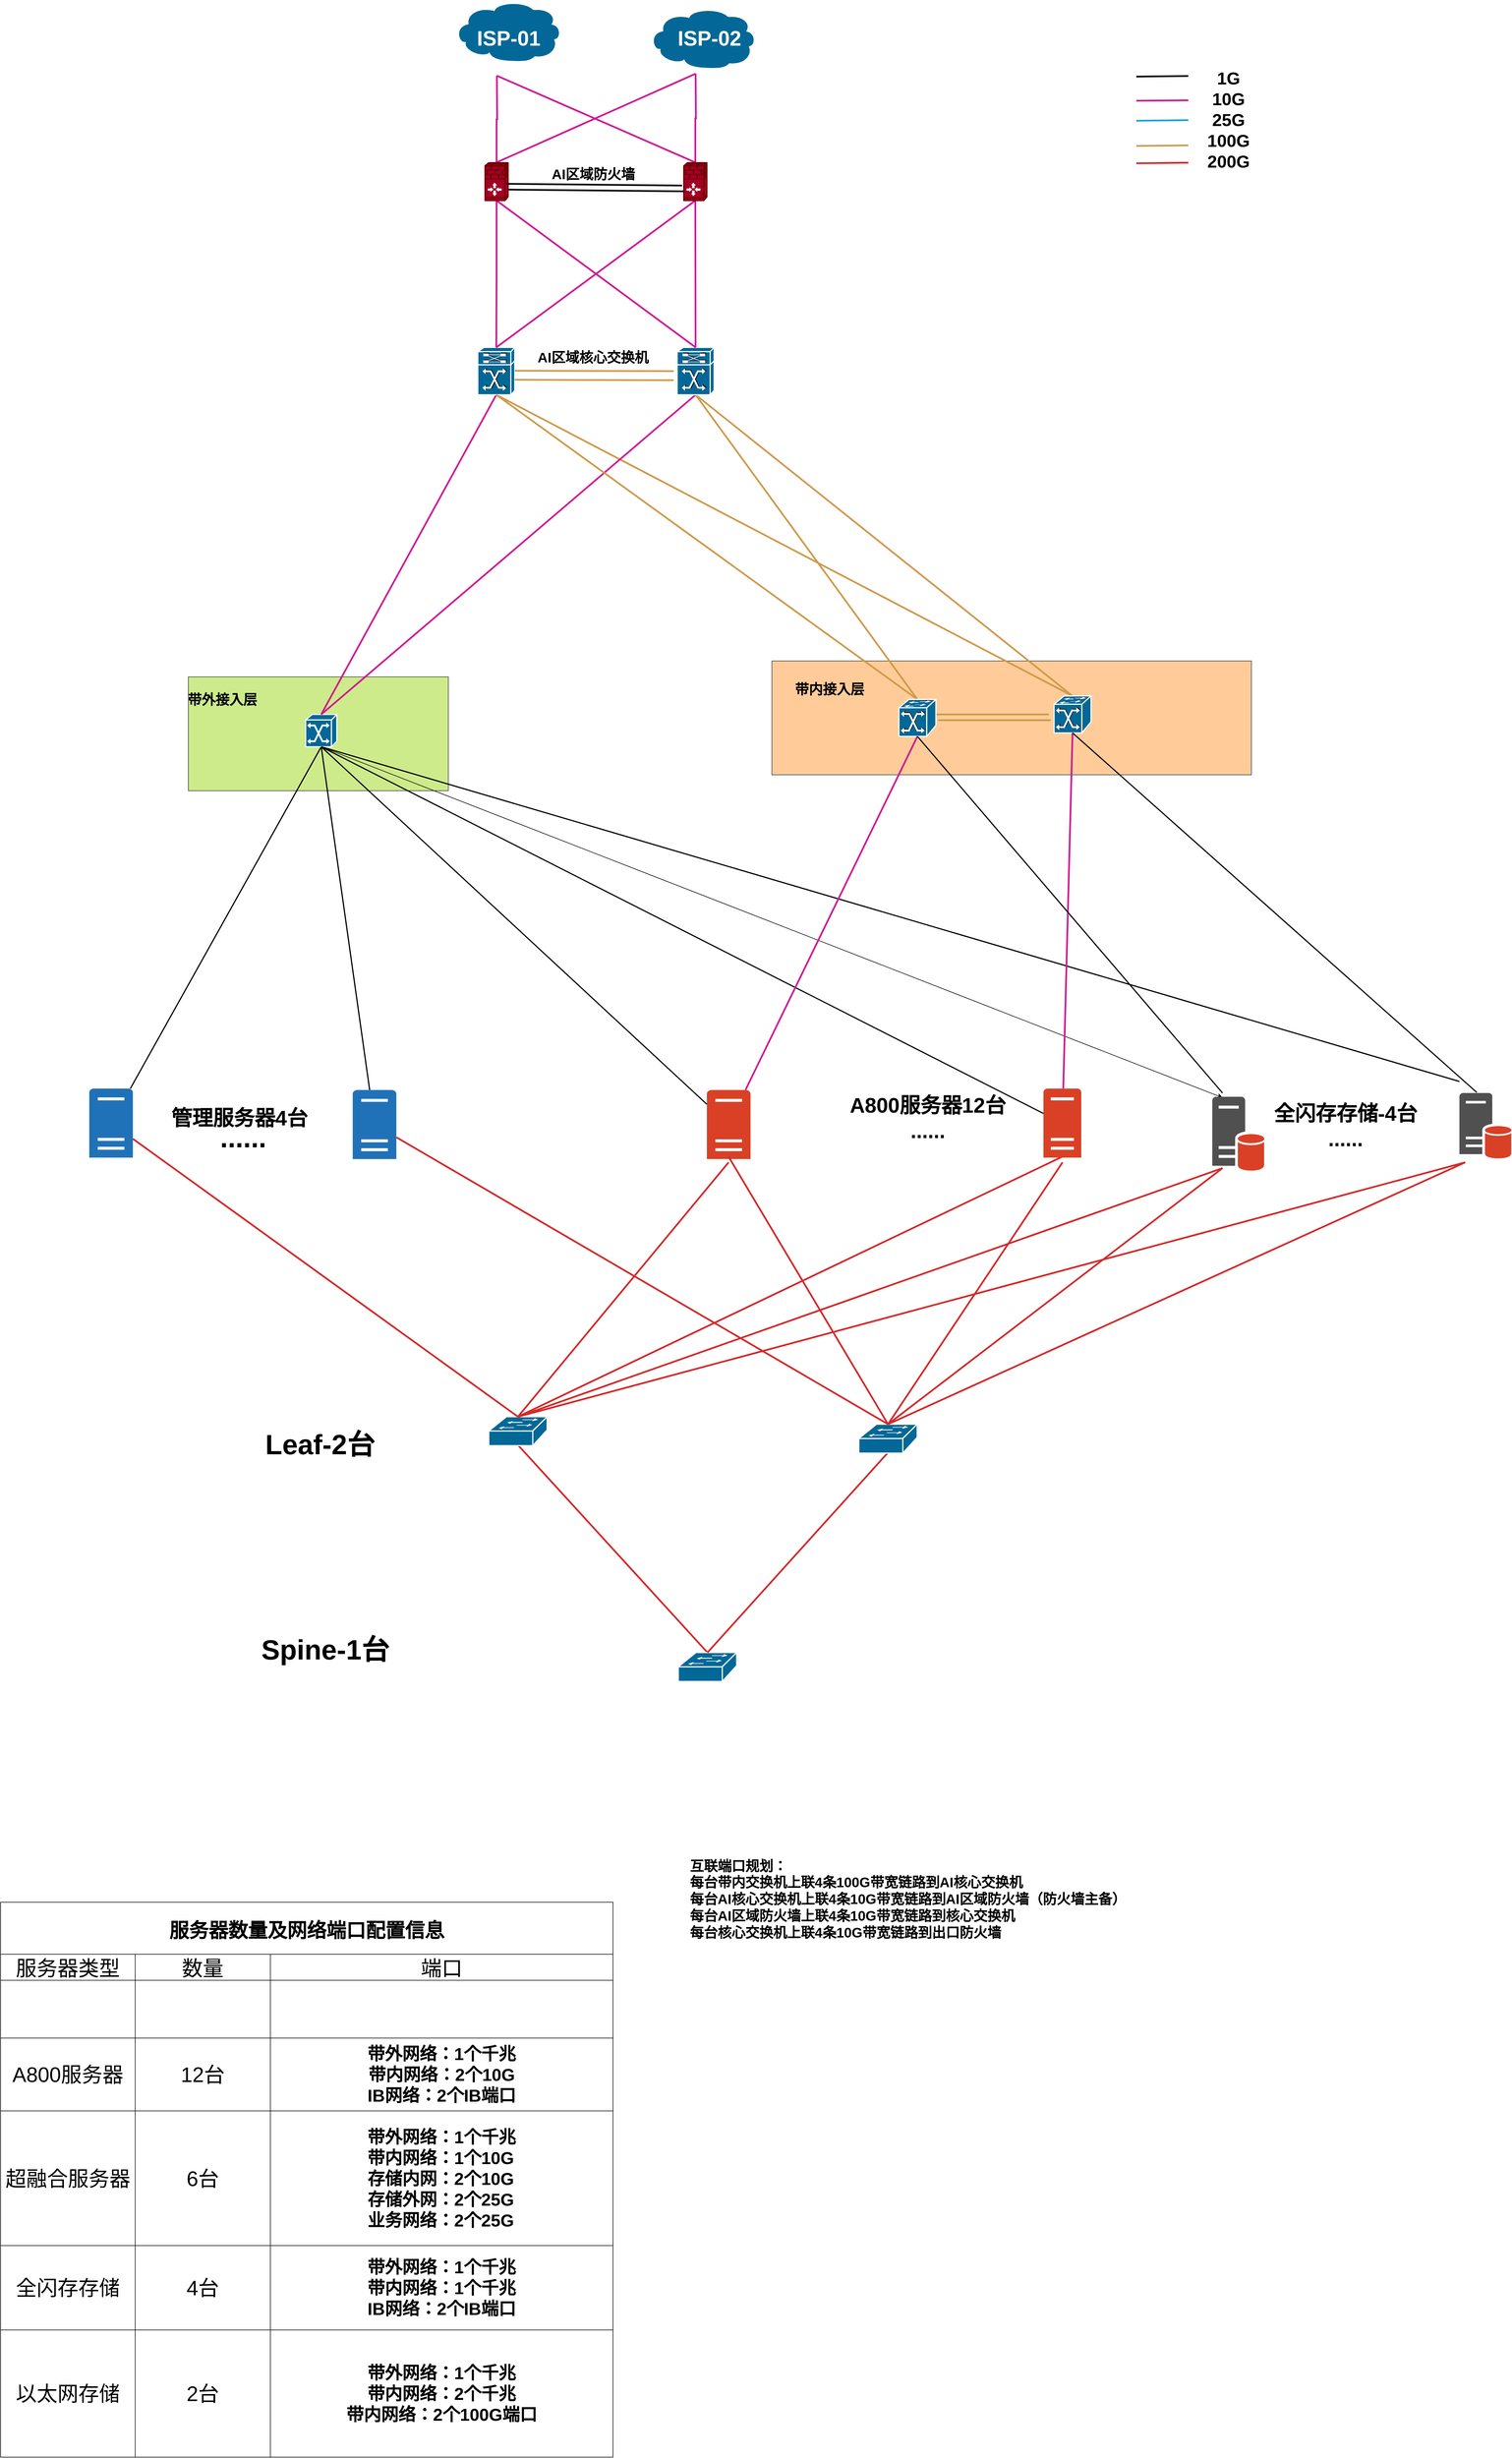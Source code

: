 <mxfile version="21.3.8" type="github">
  <diagram name="第 1 页" id="tBv48J49bosEzBr24FYz">
    <mxGraphModel dx="4007" dy="2007" grid="1" gridSize="10" guides="1" tooltips="1" connect="1" arrows="1" fold="1" page="1" pageScale="1" pageWidth="827" pageHeight="1169" math="0" shadow="0">
      <root>
        <mxCell id="0" />
        <mxCell id="1" parent="0" />
        <mxCell id="z-pyZQv4yoCRCfVyM5Dk-4" value="" style="rounded=0;whiteSpace=wrap;html=1;fillColor=#ffcc99;strokeColor=#36393d;" vertex="1" parent="1">
          <mxGeometry x="1090" y="1602.5" width="830" height="197" as="geometry" />
        </mxCell>
        <mxCell id="z-pyZQv4yoCRCfVyM5Dk-5" value="" style="rounded=0;whiteSpace=wrap;html=1;fillColor=#cdeb8b;strokeColor=#36393d;" vertex="1" parent="1">
          <mxGeometry x="80" y="1630" width="450" height="197" as="geometry" />
        </mxCell>
        <mxCell id="z-pyZQv4yoCRCfVyM5Dk-9" style="edgeStyle=orthogonalEdgeStyle;rounded=0;orthogonalLoop=1;jettySize=auto;html=1;exitX=0.5;exitY=1;exitDx=0;exitDy=0;exitPerimeter=0;entryX=0.5;entryY=0;entryDx=0;entryDy=0;entryPerimeter=0;endArrow=none;strokeColor=#d21994;strokeWidth=3;endFill=0;startArrow=none;startFill=0;fillColor=#e6d0de;gradientColor=#d5739d;" edge="1" parent="1" target="z-pyZQv4yoCRCfVyM5Dk-67">
          <mxGeometry relative="1" as="geometry">
            <mxPoint x="614" y="590" as="sourcePoint" />
          </mxGeometry>
        </mxCell>
        <mxCell id="z-pyZQv4yoCRCfVyM5Dk-10" style="rounded=0;orthogonalLoop=1;jettySize=auto;html=1;exitX=0.5;exitY=1;exitDx=0;exitDy=0;exitPerimeter=0;entryX=0.5;entryY=0;entryDx=0;entryDy=0;entryPerimeter=0;endArrow=none;strokeColor=#d21994;strokeWidth=3;endFill=0;startArrow=none;startFill=0;fillColor=#e6d0de;gradientColor=#d5739d;" edge="1" parent="1" target="z-pyZQv4yoCRCfVyM5Dk-70">
          <mxGeometry relative="1" as="geometry">
            <mxPoint x="614" y="590" as="sourcePoint" />
          </mxGeometry>
        </mxCell>
        <mxCell id="z-pyZQv4yoCRCfVyM5Dk-19" style="edgeStyle=orthogonalEdgeStyle;rounded=0;orthogonalLoop=1;jettySize=auto;html=1;exitX=0.5;exitY=1;exitDx=0;exitDy=0;exitPerimeter=0;entryX=0.5;entryY=0;entryDx=0;entryDy=0;entryPerimeter=0;endArrow=none;strokeColor=#d21994;strokeWidth=3;endFill=0;startArrow=none;startFill=0;fillColor=#e6d0de;gradientColor=#d5739d;" edge="1" parent="1" target="z-pyZQv4yoCRCfVyM5Dk-70">
          <mxGeometry relative="1" as="geometry">
            <mxPoint x="958.0" y="586.5" as="sourcePoint" />
          </mxGeometry>
        </mxCell>
        <mxCell id="z-pyZQv4yoCRCfVyM5Dk-20" style="rounded=0;orthogonalLoop=1;jettySize=auto;html=1;exitX=0.5;exitY=1;exitDx=0;exitDy=0;exitPerimeter=0;entryX=0.5;entryY=0;entryDx=0;entryDy=0;entryPerimeter=0;endArrow=none;strokeColor=#d21994;strokeWidth=3;endFill=0;startArrow=none;startFill=0;fillColor=#e6d0de;gradientColor=#d5739d;" edge="1" parent="1" target="z-pyZQv4yoCRCfVyM5Dk-67">
          <mxGeometry relative="1" as="geometry">
            <mxPoint x="958.0" y="586.5" as="sourcePoint" />
          </mxGeometry>
        </mxCell>
        <mxCell id="z-pyZQv4yoCRCfVyM5Dk-28" style="orthogonalLoop=1;jettySize=auto;html=1;exitX=0.5;exitY=1;exitDx=0;exitDy=0;exitPerimeter=0;strokeWidth=2;strokeColor=default;rounded=0;endArrow=none;endFill=0;startArrow=none;startFill=0;fillColor=#1ba1e2;" edge="1" parent="1" source="z-pyZQv4yoCRCfVyM5Dk-32" target="z-pyZQv4yoCRCfVyM5Dk-161">
          <mxGeometry relative="1" as="geometry">
            <mxPoint x="80" y="2343" as="targetPoint" />
          </mxGeometry>
        </mxCell>
        <mxCell id="z-pyZQv4yoCRCfVyM5Dk-29" style="rounded=0;orthogonalLoop=1;jettySize=auto;html=1;exitX=0.5;exitY=1;exitDx=0;exitDy=0;exitPerimeter=0;endArrow=none;strokeColor=default;strokeWidth=2;endFill=0;startArrow=none;startFill=0;fillColor=#1ba1e2;" edge="1" parent="1" source="z-pyZQv4yoCRCfVyM5Dk-32" target="z-pyZQv4yoCRCfVyM5Dk-162">
          <mxGeometry relative="1" as="geometry">
            <mxPoint x="382.031" y="2338" as="targetPoint" />
          </mxGeometry>
        </mxCell>
        <mxCell id="z-pyZQv4yoCRCfVyM5Dk-32" value="" style="shape=mxgraph.cisco.switches.atm_switch;sketch=0;html=1;pointerEvents=1;dashed=0;fillColor=#036897;strokeColor=#ffffff;strokeWidth=2;verticalLabelPosition=bottom;verticalAlign=top;align=center;outlineConnect=0;" vertex="1" parent="1">
          <mxGeometry x="283" y="1695" width="54" height="56" as="geometry" />
        </mxCell>
        <mxCell id="z-pyZQv4yoCRCfVyM5Dk-33" style="rounded=0;orthogonalLoop=1;jettySize=auto;html=1;exitX=0.5;exitY=1;exitDx=0;exitDy=0;exitPerimeter=0;entryX=0.5;entryY=0;entryDx=0;entryDy=0;entryPerimeter=0;endArrow=none;strokeColor=#cf9a4a;strokeWidth=3;endFill=0;startArrow=none;startFill=0;fillColor=#f0a30a;" edge="1" parent="1" source="z-pyZQv4yoCRCfVyM5Dk-43" target="z-pyZQv4yoCRCfVyM5Dk-129">
          <mxGeometry relative="1" as="geometry" />
        </mxCell>
        <mxCell id="z-pyZQv4yoCRCfVyM5Dk-36" style="rounded=0;orthogonalLoop=1;jettySize=auto;html=1;exitX=0.5;exitY=1;exitDx=0;exitDy=0;exitPerimeter=0;entryX=0.5;entryY=0;entryDx=0;entryDy=0;entryPerimeter=0;endArrow=none;strokeColor=#d21994;strokeWidth=3;endFill=0;startArrow=none;startFill=0;fillColor=#e6d0de;gradientColor=#d5739d;" edge="1" parent="1" source="z-pyZQv4yoCRCfVyM5Dk-43" target="z-pyZQv4yoCRCfVyM5Dk-32">
          <mxGeometry relative="1" as="geometry" />
        </mxCell>
        <mxCell id="z-pyZQv4yoCRCfVyM5Dk-43" value="" style="shape=mxgraph.cisco.routers.atm_tag_switch_router;sketch=0;html=1;pointerEvents=1;dashed=0;fillColor=#036897;strokeColor=#ffffff;strokeWidth=2;verticalLabelPosition=bottom;verticalAlign=top;align=center;outlineConnect=0;" vertex="1" parent="1">
          <mxGeometry x="581" y="1060" width="64" height="82" as="geometry" />
        </mxCell>
        <mxCell id="z-pyZQv4yoCRCfVyM5Dk-44" style="rounded=0;orthogonalLoop=1;jettySize=auto;html=1;exitX=0.5;exitY=1;exitDx=0;exitDy=0;exitPerimeter=0;entryX=0.5;entryY=0;entryDx=0;entryDy=0;entryPerimeter=0;endArrow=none;strokeColor=#cf9a4a;strokeWidth=3;endFill=0;startArrow=none;startFill=0;fillColor=#f0a30a;" edge="1" parent="1" source="z-pyZQv4yoCRCfVyM5Dk-55" target="z-pyZQv4yoCRCfVyM5Dk-103">
          <mxGeometry relative="1" as="geometry" />
        </mxCell>
        <mxCell id="z-pyZQv4yoCRCfVyM5Dk-45" style="rounded=0;orthogonalLoop=1;jettySize=auto;html=1;exitX=0.5;exitY=1;exitDx=0;exitDy=0;exitPerimeter=0;entryX=0.5;entryY=0;entryDx=0;entryDy=0;entryPerimeter=0;endArrow=none;strokeColor=#cf9a4a;strokeWidth=3;endFill=0;startArrow=none;startFill=0;fillColor=#f0a30a;" edge="1" parent="1" source="z-pyZQv4yoCRCfVyM5Dk-55" target="z-pyZQv4yoCRCfVyM5Dk-129">
          <mxGeometry relative="1" as="geometry" />
        </mxCell>
        <mxCell id="z-pyZQv4yoCRCfVyM5Dk-47" style="rounded=0;orthogonalLoop=1;jettySize=auto;html=1;exitX=0.5;exitY=1;exitDx=0;exitDy=0;exitPerimeter=0;endArrow=none;strokeColor=#d21994;strokeWidth=3;endFill=0;startArrow=none;startFill=0;fillColor=#e6d0de;gradientColor=#d5739d;entryX=0.5;entryY=0;entryDx=0;entryDy=0;entryPerimeter=0;" edge="1" parent="1" source="z-pyZQv4yoCRCfVyM5Dk-55" target="z-pyZQv4yoCRCfVyM5Dk-32">
          <mxGeometry relative="1" as="geometry">
            <mxPoint x="60" y="1210" as="targetPoint" />
          </mxGeometry>
        </mxCell>
        <mxCell id="z-pyZQv4yoCRCfVyM5Dk-55" value="" style="shape=mxgraph.cisco.routers.atm_tag_switch_router;sketch=0;html=1;pointerEvents=1;dashed=0;fillColor=#036897;strokeColor=#ffffff;strokeWidth=2;verticalLabelPosition=bottom;verticalAlign=top;align=center;outlineConnect=0;" vertex="1" parent="1">
          <mxGeometry x="926" y="1060" width="64" height="82" as="geometry" />
        </mxCell>
        <mxCell id="z-pyZQv4yoCRCfVyM5Dk-65" style="edgeStyle=orthogonalEdgeStyle;rounded=0;orthogonalLoop=1;jettySize=auto;html=1;exitX=0.5;exitY=1;exitDx=0;exitDy=0;exitPerimeter=0;entryX=0.5;entryY=0;entryDx=0;entryDy=0;entryPerimeter=0;endArrow=none;strokeColor=#d21994;strokeWidth=3;endFill=0;startArrow=none;startFill=0;fillColor=#e6d0de;gradientColor=#d5739d;" edge="1" parent="1" source="z-pyZQv4yoCRCfVyM5Dk-67" target="z-pyZQv4yoCRCfVyM5Dk-43">
          <mxGeometry relative="1" as="geometry" />
        </mxCell>
        <mxCell id="z-pyZQv4yoCRCfVyM5Dk-66" style="rounded=0;orthogonalLoop=1;jettySize=auto;html=1;exitX=0.5;exitY=1;exitDx=0;exitDy=0;exitPerimeter=0;entryX=0.5;entryY=0;entryDx=0;entryDy=0;entryPerimeter=0;endArrow=none;strokeColor=#d21994;strokeWidth=3;endFill=0;startArrow=none;startFill=0;fillColor=#e6d0de;gradientColor=#d5739d;" edge="1" parent="1" source="z-pyZQv4yoCRCfVyM5Dk-67" target="z-pyZQv4yoCRCfVyM5Dk-55">
          <mxGeometry relative="1" as="geometry" />
        </mxCell>
        <mxCell id="z-pyZQv4yoCRCfVyM5Dk-67" value="" style="shape=mxgraph.cisco.security.ios_firewall;sketch=0;html=1;pointerEvents=1;dashed=0;fillColor=#a20025;strokeColor=#6F0000;strokeWidth=2;verticalLabelPosition=bottom;verticalAlign=top;align=center;outlineConnect=0;fontColor=#ffffff;" vertex="1" parent="1">
          <mxGeometry x="593.5" y="740" width="40" height="66" as="geometry" />
        </mxCell>
        <mxCell id="z-pyZQv4yoCRCfVyM5Dk-68" style="rounded=0;orthogonalLoop=1;jettySize=auto;html=1;exitX=0.5;exitY=1;exitDx=0;exitDy=0;exitPerimeter=0;endArrow=none;strokeColor=#d21994;strokeWidth=3;endFill=0;startArrow=none;startFill=0;fillColor=#e6d0de;gradientColor=#d5739d;" edge="1" parent="1" source="z-pyZQv4yoCRCfVyM5Dk-70" target="z-pyZQv4yoCRCfVyM5Dk-55">
          <mxGeometry relative="1" as="geometry" />
        </mxCell>
        <mxCell id="z-pyZQv4yoCRCfVyM5Dk-69" style="rounded=0;orthogonalLoop=1;jettySize=auto;html=1;exitX=0.5;exitY=1;exitDx=0;exitDy=0;exitPerimeter=0;entryX=0.5;entryY=0;entryDx=0;entryDy=0;entryPerimeter=0;endArrow=none;strokeColor=#d21994;strokeWidth=3;endFill=0;startArrow=none;startFill=0;fillColor=#e6d0de;gradientColor=#d5739d;" edge="1" parent="1" source="z-pyZQv4yoCRCfVyM5Dk-70" target="z-pyZQv4yoCRCfVyM5Dk-43">
          <mxGeometry relative="1" as="geometry" />
        </mxCell>
        <mxCell id="z-pyZQv4yoCRCfVyM5Dk-70" value="" style="shape=mxgraph.cisco.security.ios_firewall;sketch=0;html=1;pointerEvents=1;dashed=0;fillColor=#a20025;strokeColor=#6F0000;strokeWidth=2;verticalLabelPosition=bottom;verticalAlign=top;align=center;outlineConnect=0;fontColor=#ffffff;" vertex="1" parent="1">
          <mxGeometry x="937.5" y="740" width="40" height="66" as="geometry" />
        </mxCell>
        <mxCell id="z-pyZQv4yoCRCfVyM5Dk-72" value="" style="shape=mxgraph.cisco.storage.cloud;sketch=0;html=1;pointerEvents=1;dashed=0;fillColor=#036897;strokeColor=#ffffff;strokeWidth=2;verticalLabelPosition=bottom;verticalAlign=top;align=center;outlineConnect=0;" vertex="1" parent="1">
          <mxGeometry x="540" y="460" width="186" height="106" as="geometry" />
        </mxCell>
        <mxCell id="z-pyZQv4yoCRCfVyM5Dk-73" value="" style="shape=mxgraph.cisco.storage.cloud;sketch=0;html=1;pointerEvents=1;dashed=0;fillColor=#036897;strokeColor=#ffffff;strokeWidth=2;verticalLabelPosition=bottom;verticalAlign=top;align=center;outlineConnect=0;" vertex="1" parent="1">
          <mxGeometry x="877" y="472" width="186" height="106" as="geometry" />
        </mxCell>
        <mxCell id="z-pyZQv4yoCRCfVyM5Dk-74" style="rounded=0;orthogonalLoop=1;jettySize=auto;html=1;endArrow=none;endFill=0;strokeWidth=2;exitX=0.5;exitY=1;exitDx=0;exitDy=0;exitPerimeter=0;" edge="1" parent="1" source="z-pyZQv4yoCRCfVyM5Dk-32" target="z-pyZQv4yoCRCfVyM5Dk-112">
          <mxGeometry relative="1" as="geometry">
            <mxPoint x="30" y="1750" as="sourcePoint" />
          </mxGeometry>
        </mxCell>
        <mxCell id="z-pyZQv4yoCRCfVyM5Dk-75" style="rounded=0;orthogonalLoop=1;jettySize=auto;html=1;exitX=0.5;exitY=1;exitDx=0;exitDy=0;exitPerimeter=0;endArrow=none;endFill=0;strokeWidth=2;" edge="1" parent="1" source="z-pyZQv4yoCRCfVyM5Dk-32" target="z-pyZQv4yoCRCfVyM5Dk-117">
          <mxGeometry relative="1" as="geometry" />
        </mxCell>
        <mxCell id="z-pyZQv4yoCRCfVyM5Dk-77" style="edgeStyle=none;rounded=0;orthogonalLoop=1;jettySize=auto;html=1;exitX=0.5;exitY=1;exitDx=0;exitDy=0;exitPerimeter=0;" edge="1" parent="1" source="z-pyZQv4yoCRCfVyM5Dk-32">
          <mxGeometry relative="1" as="geometry">
            <mxPoint x="1870" y="2358" as="targetPoint" />
            <mxPoint x="50" y="1740" as="sourcePoint" />
          </mxGeometry>
        </mxCell>
        <mxCell id="z-pyZQv4yoCRCfVyM5Dk-79" style="edgeStyle=none;rounded=0;orthogonalLoop=1;jettySize=auto;html=1;exitX=0.5;exitY=1;exitDx=0;exitDy=0;exitPerimeter=0;endArrow=none;endFill=0;strokeWidth=2;" edge="1" parent="1" source="z-pyZQv4yoCRCfVyM5Dk-32">
          <mxGeometry relative="1" as="geometry">
            <mxPoint x="2280" y="2330" as="targetPoint" />
          </mxGeometry>
        </mxCell>
        <mxCell id="z-pyZQv4yoCRCfVyM5Dk-90" value="&lt;b&gt;&lt;font style=&quot;font-size: 24px;&quot;&gt;AI区域防火墙&lt;/font&gt;&lt;/b&gt;" style="text;strokeColor=none;align=center;fillColor=none;html=1;verticalAlign=middle;whiteSpace=wrap;rounded=0;" vertex="1" parent="1">
          <mxGeometry x="701" y="745.5" width="160" height="30" as="geometry" />
        </mxCell>
        <mxCell id="z-pyZQv4yoCRCfVyM5Dk-91" value="&lt;b&gt;&lt;font style=&quot;font-size: 24px;&quot;&gt;AI区域核心交换机&lt;/font&gt;&lt;/b&gt;" style="text;strokeColor=none;align=center;fillColor=none;html=1;verticalAlign=middle;whiteSpace=wrap;rounded=0;" vertex="1" parent="1">
          <mxGeometry x="663" y="1063" width="235" height="30" as="geometry" />
        </mxCell>
        <mxCell id="z-pyZQv4yoCRCfVyM5Dk-92" style="edgeStyle=orthogonalEdgeStyle;rounded=0;orthogonalLoop=1;jettySize=auto;html=1;exitX=1;exitY=0.5;exitDx=0;exitDy=0;exitPerimeter=0;endArrow=none;endFill=0;strokeColor=#cf9a4a;strokeWidth=3;startArrow=none;startFill=0;fillColor=#f0a30a;" edge="1" parent="1">
          <mxGeometry relative="1" as="geometry">
            <mxPoint x="1569.38" y="1695" as="targetPoint" />
            <mxPoint x="1374.88" y="1695" as="sourcePoint" />
          </mxGeometry>
        </mxCell>
        <mxCell id="z-pyZQv4yoCRCfVyM5Dk-102" style="rounded=0;orthogonalLoop=1;jettySize=auto;html=1;exitX=0.5;exitY=0;exitDx=0;exitDy=0;exitPerimeter=0;entryX=0.5;entryY=1;entryDx=0;entryDy=0;entryPerimeter=0;endArrow=none;strokeColor=#cf9a4a;strokeWidth=3;endFill=0;startArrow=none;startFill=0;fillColor=#f0a30a;" edge="1" parent="1" source="z-pyZQv4yoCRCfVyM5Dk-103" target="z-pyZQv4yoCRCfVyM5Dk-43">
          <mxGeometry relative="1" as="geometry" />
        </mxCell>
        <mxCell id="z-pyZQv4yoCRCfVyM5Dk-103" value="" style="shape=mxgraph.cisco.switches.atm_fast_gigabit_etherswitch;sketch=0;html=1;pointerEvents=1;dashed=0;fillColor=#036897;strokeColor=#ffffff;strokeWidth=2;verticalLabelPosition=bottom;verticalAlign=top;align=center;outlineConnect=0;" vertex="1" parent="1">
          <mxGeometry x="1309.88" y="1669" width="64" height="64" as="geometry" />
        </mxCell>
        <mxCell id="z-pyZQv4yoCRCfVyM5Dk-111" value="&lt;p&gt;&lt;font style=&quot;font-size: 48px;&quot;&gt;&lt;b&gt;......&lt;/b&gt;&lt;/font&gt;&lt;/p&gt;" style="text;strokeColor=none;align=center;fillColor=none;html=1;verticalAlign=middle;whiteSpace=wrap;rounded=0;" vertex="1" parent="1">
          <mxGeometry x="130" y="2412.25" width="90" height="30" as="geometry" />
        </mxCell>
        <mxCell id="z-pyZQv4yoCRCfVyM5Dk-112" value="" style="sketch=0;pointerEvents=1;shadow=0;dashed=0;html=1;strokeColor=none;labelPosition=center;verticalLabelPosition=bottom;verticalAlign=top;outlineConnect=0;align=center;shape=mxgraph.office.servers.server_generic;fillColor=#DA4026;" vertex="1" parent="1">
          <mxGeometry x="977.5" y="2344.75" width="75.5" height="119.5" as="geometry" />
        </mxCell>
        <mxCell id="z-pyZQv4yoCRCfVyM5Dk-116" style="rounded=0;orthogonalLoop=1;jettySize=auto;html=1;endArrow=none;strokeColor=#d62929;strokeWidth=3;endFill=0;startArrow=none;startFill=0;fillColor=#e51400;entryX=0.5;entryY=0;entryDx=0;entryDy=0;entryPerimeter=0;" edge="1" parent="1" target="z-pyZQv4yoCRCfVyM5Dk-141">
          <mxGeometry relative="1" as="geometry">
            <mxPoint x="1593" y="2460" as="sourcePoint" />
            <mxPoint x="1233" y="2930" as="targetPoint" />
          </mxGeometry>
        </mxCell>
        <mxCell id="z-pyZQv4yoCRCfVyM5Dk-117" value="" style="sketch=0;pointerEvents=1;shadow=0;dashed=0;html=1;strokeColor=none;labelPosition=center;verticalLabelPosition=bottom;verticalAlign=top;outlineConnect=0;align=center;shape=mxgraph.office.servers.server_generic;fillColor=#DA4026;" vertex="1" parent="1">
          <mxGeometry x="1560" y="2342.25" width="65.5" height="119.5" as="geometry" />
        </mxCell>
        <mxCell id="z-pyZQv4yoCRCfVyM5Dk-119" value="&lt;b&gt;&lt;font style=&quot;font-size: 48px;&quot;&gt;Leaf-2台&lt;/font&gt;&lt;/b&gt;" style="text;strokeColor=none;align=center;fillColor=none;html=1;verticalAlign=middle;whiteSpace=wrap;rounded=0;" vertex="1" parent="1">
          <mxGeometry x="163.5" y="2923" width="287.5" height="70" as="geometry" />
        </mxCell>
        <mxCell id="z-pyZQv4yoCRCfVyM5Dk-120" value="&lt;font style=&quot;font-size: 36px;&quot;&gt;&lt;b&gt;A800服务器12台&lt;/b&gt;&lt;br&gt;&lt;b&gt;......&lt;/b&gt;&lt;br&gt;&lt;/font&gt;" style="text;strokeColor=none;align=center;fillColor=none;html=1;verticalAlign=middle;whiteSpace=wrap;rounded=0;" vertex="1" parent="1">
          <mxGeometry x="1134.5" y="2344.75" width="450" height="97" as="geometry" />
        </mxCell>
        <mxCell id="z-pyZQv4yoCRCfVyM5Dk-129" value="" style="shape=mxgraph.cisco.switches.atm_fast_gigabit_etherswitch;sketch=0;html=1;pointerEvents=1;dashed=0;fillColor=#036897;strokeColor=#ffffff;strokeWidth=2;verticalLabelPosition=bottom;verticalAlign=top;align=center;outlineConnect=0;" vertex="1" parent="1">
          <mxGeometry x="1578.38" y="1663" width="64" height="64" as="geometry" />
        </mxCell>
        <mxCell id="z-pyZQv4yoCRCfVyM5Dk-137" style="rounded=0;orthogonalLoop=1;jettySize=auto;html=1;exitX=0.5;exitY=0;exitDx=0;exitDy=0;exitPerimeter=0;endArrow=none;strokeColor=#d62929;strokeWidth=3;endFill=0;startArrow=none;startFill=0;fillColor=#e51400;" edge="1" parent="1" source="z-pyZQv4yoCRCfVyM5Dk-141">
          <mxGeometry relative="1" as="geometry">
            <mxPoint x="1015" y="2470" as="targetPoint" />
          </mxGeometry>
        </mxCell>
        <mxCell id="z-pyZQv4yoCRCfVyM5Dk-138" style="rounded=0;orthogonalLoop=1;jettySize=auto;html=1;exitX=0.5;exitY=0.98;exitDx=0;exitDy=0;exitPerimeter=0;entryX=0.5;entryY=0;entryDx=0;entryDy=0;entryPerimeter=0;endArrow=none;strokeColor=#d62929;strokeWidth=3;endFill=0;startArrow=none;startFill=0;fillColor=#e51400;" edge="1" parent="1" source="z-pyZQv4yoCRCfVyM5Dk-141" target="z-pyZQv4yoCRCfVyM5Dk-167">
          <mxGeometry relative="1" as="geometry" />
        </mxCell>
        <mxCell id="z-pyZQv4yoCRCfVyM5Dk-141" value="" style="shape=mxgraph.cisco.switches.workgroup_switch;sketch=0;html=1;pointerEvents=1;dashed=0;fillColor=#036897;strokeColor=#ffffff;strokeWidth=2;verticalLabelPosition=bottom;verticalAlign=top;align=center;outlineConnect=0;" vertex="1" parent="1">
          <mxGeometry x="600" y="2910" width="101" height="50" as="geometry" />
        </mxCell>
        <mxCell id="z-pyZQv4yoCRCfVyM5Dk-142" style="rounded=0;orthogonalLoop=1;jettySize=auto;html=1;exitX=0.5;exitY=0;exitDx=0;exitDy=0;exitPerimeter=0;endArrow=none;strokeColor=#d62929;strokeWidth=3;endFill=0;startArrow=none;startFill=0;fillColor=#e51400;" edge="1" parent="1" source="z-pyZQv4yoCRCfVyM5Dk-176">
          <mxGeometry relative="1" as="geometry">
            <mxPoint x="1233" y="2930" as="sourcePoint" />
            <mxPoint x="1015" y="2460" as="targetPoint" />
          </mxGeometry>
        </mxCell>
        <mxCell id="z-pyZQv4yoCRCfVyM5Dk-143" style="rounded=0;orthogonalLoop=1;jettySize=auto;html=1;endArrow=none;strokeColor=#d62929;strokeWidth=3;endFill=0;startArrow=none;startFill=0;fillColor=#e51400;entryX=0.5;entryY=0;entryDx=0;entryDy=0;entryPerimeter=0;" edge="1" parent="1" source="z-pyZQv4yoCRCfVyM5Dk-161" target="z-pyZQv4yoCRCfVyM5Dk-141">
          <mxGeometry relative="1" as="geometry">
            <mxPoint x="1152.5" y="3120" as="targetPoint" />
            <mxPoint x="1233" y="2979" as="sourcePoint" />
          </mxGeometry>
        </mxCell>
        <mxCell id="z-pyZQv4yoCRCfVyM5Dk-144" style="rounded=0;orthogonalLoop=1;jettySize=auto;html=1;entryX=0.5;entryY=0;entryDx=0;entryDy=0;entryPerimeter=0;endArrow=none;strokeColor=#d62929;strokeWidth=3;endFill=0;startArrow=none;startFill=0;fillColor=#e51400;" edge="1" parent="1" target="z-pyZQv4yoCRCfVyM5Dk-141">
          <mxGeometry relative="1" as="geometry">
            <mxPoint x="2290" y="2470" as="sourcePoint" />
            <mxPoint x="1588" y="3300" as="targetPoint" />
          </mxGeometry>
        </mxCell>
        <mxCell id="z-pyZQv4yoCRCfVyM5Dk-146" style="edgeStyle=none;rounded=0;orthogonalLoop=1;jettySize=auto;html=1;exitX=0.5;exitY=0;exitDx=0;exitDy=0;exitPerimeter=0;endArrow=none;strokeColor=#d62929;strokeWidth=3;endFill=0;startArrow=none;startFill=0;fillColor=#e51400;entryX=0.197;entryY=0.957;entryDx=0;entryDy=0;entryPerimeter=0;" edge="1" parent="1" source="z-pyZQv4yoCRCfVyM5Dk-141" target="z-pyZQv4yoCRCfVyM5Dk-263">
          <mxGeometry relative="1" as="geometry">
            <mxPoint x="1233" y="2930" as="sourcePoint" />
          </mxGeometry>
        </mxCell>
        <mxCell id="z-pyZQv4yoCRCfVyM5Dk-149" value="&lt;font style=&quot;font-size: 30px;&quot;&gt;&lt;font style=&quot;font-size: 30px;&quot;&gt;&lt;b&gt;&lt;font style=&quot;font-size: 30px;&quot;&gt;1G&lt;br&gt;10G&lt;br&gt;25G&lt;br&gt;100G&lt;br&gt;&lt;/font&gt;200G&lt;/b&gt;&lt;/font&gt;&lt;br&gt;&lt;/font&gt;" style="text;strokeColor=none;align=center;fillColor=none;html=1;verticalAlign=middle;whiteSpace=wrap;rounded=0;" vertex="1" parent="1">
          <mxGeometry x="1810.75" y="616.33" width="138.5" height="100" as="geometry" />
        </mxCell>
        <mxCell id="z-pyZQv4yoCRCfVyM5Dk-151" style="rounded=0;orthogonalLoop=1;jettySize=auto;html=1;exitX=0.5;exitY=1;exitDx=0;exitDy=0;exitPerimeter=0;endArrow=none;strokeColor=#d21994;strokeWidth=3;endFill=0;startArrow=none;startFill=0;fillColor=#e6d0de;gradientColor=#d5739d;" edge="1" parent="1" source="z-pyZQv4yoCRCfVyM5Dk-103" target="z-pyZQv4yoCRCfVyM5Dk-112">
          <mxGeometry relative="1" as="geometry" />
        </mxCell>
        <mxCell id="z-pyZQv4yoCRCfVyM5Dk-155" style="rounded=0;orthogonalLoop=1;jettySize=auto;html=1;exitX=0.5;exitY=1;exitDx=0;exitDy=0;exitPerimeter=0;endArrow=none;strokeColor=#d21994;strokeWidth=3;endFill=0;startArrow=none;startFill=0;fillColor=#e6d0de;gradientColor=#d5739d;" edge="1" parent="1" source="z-pyZQv4yoCRCfVyM5Dk-129" target="z-pyZQv4yoCRCfVyM5Dk-117">
          <mxGeometry relative="1" as="geometry" />
        </mxCell>
        <mxCell id="z-pyZQv4yoCRCfVyM5Dk-161" value="" style="sketch=0;pointerEvents=1;shadow=0;dashed=0;html=1;strokeColor=none;labelPosition=center;verticalLabelPosition=bottom;verticalAlign=top;outlineConnect=0;align=center;shape=mxgraph.office.servers.physical_host;fillColor=#2072B8;" vertex="1" parent="1">
          <mxGeometry x="-91.5" y="2342.25" width="75.5" height="119.5" as="geometry" />
        </mxCell>
        <mxCell id="z-pyZQv4yoCRCfVyM5Dk-162" value="" style="sketch=0;pointerEvents=1;shadow=0;dashed=0;html=1;strokeColor=none;labelPosition=center;verticalLabelPosition=bottom;verticalAlign=top;outlineConnect=0;align=center;shape=mxgraph.office.servers.physical_host;fillColor=#2072B8;" vertex="1" parent="1">
          <mxGeometry x="364.5" y="2344.75" width="75.5" height="119.5" as="geometry" />
        </mxCell>
        <mxCell id="z-pyZQv4yoCRCfVyM5Dk-165" style="edgeStyle=orthogonalEdgeStyle;rounded=0;orthogonalLoop=1;jettySize=auto;html=1;exitX=1;exitY=0.5;exitDx=0;exitDy=0;exitPerimeter=0;endArrow=none;endFill=0;strokeColor=#cf9a4a;strokeWidth=3;startArrow=none;startFill=0;fillColor=#f0a30a;" edge="1" parent="1">
          <mxGeometry relative="1" as="geometry">
            <mxPoint x="1572.38" y="1705" as="targetPoint" />
            <mxPoint x="1377.88" y="1705" as="sourcePoint" />
          </mxGeometry>
        </mxCell>
        <mxCell id="z-pyZQv4yoCRCfVyM5Dk-167" value="" style="shape=mxgraph.cisco.switches.workgroup_switch;sketch=0;html=1;pointerEvents=1;dashed=0;fillColor=#036897;strokeColor=#ffffff;strokeWidth=2;verticalLabelPosition=bottom;verticalAlign=top;align=center;outlineConnect=0;" vertex="1" parent="1">
          <mxGeometry x="928" y="3318" width="101" height="50" as="geometry" />
        </mxCell>
        <mxCell id="z-pyZQv4yoCRCfVyM5Dk-169" style="rounded=0;orthogonalLoop=1;jettySize=auto;html=1;exitX=0.5;exitY=0;exitDx=0;exitDy=0;exitPerimeter=0;endArrow=none;strokeColor=#d62929;strokeWidth=3;endFill=0;startArrow=none;startFill=0;fillColor=#e51400;" edge="1" parent="1" source="z-pyZQv4yoCRCfVyM5Dk-176">
          <mxGeometry relative="1" as="geometry">
            <mxPoint x="1593" y="2470" as="targetPoint" />
          </mxGeometry>
        </mxCell>
        <mxCell id="z-pyZQv4yoCRCfVyM5Dk-171" style="rounded=0;orthogonalLoop=1;jettySize=auto;html=1;exitX=0.5;exitY=0.98;exitDx=0;exitDy=0;exitPerimeter=0;entryX=0.5;entryY=0;entryDx=0;entryDy=0;entryPerimeter=0;endArrow=none;strokeColor=#d62929;strokeWidth=3;endFill=0;startArrow=none;startFill=0;fillColor=#e51400;" edge="1" parent="1" source="z-pyZQv4yoCRCfVyM5Dk-176" target="z-pyZQv4yoCRCfVyM5Dk-167">
          <mxGeometry relative="1" as="geometry" />
        </mxCell>
        <mxCell id="z-pyZQv4yoCRCfVyM5Dk-173" style="edgeStyle=none;rounded=0;orthogonalLoop=1;jettySize=auto;html=1;exitX=0.5;exitY=0;exitDx=0;exitDy=0;exitPerimeter=0;endArrow=none;strokeColor=#d62929;strokeWidth=3;endFill=0;startArrow=none;startFill=0;fillColor=#e51400;entryX=0.197;entryY=0.957;entryDx=0;entryDy=0;entryPerimeter=0;" edge="1" parent="1" source="z-pyZQv4yoCRCfVyM5Dk-176" target="z-pyZQv4yoCRCfVyM5Dk-263">
          <mxGeometry relative="1" as="geometry">
            <mxPoint x="1860" y="2478" as="targetPoint" />
          </mxGeometry>
        </mxCell>
        <mxCell id="z-pyZQv4yoCRCfVyM5Dk-176" value="" style="shape=mxgraph.cisco.switches.workgroup_switch;sketch=0;html=1;pointerEvents=1;dashed=0;fillColor=#036897;strokeColor=#ffffff;strokeWidth=2;verticalLabelPosition=bottom;verticalAlign=top;align=center;outlineConnect=0;" vertex="1" parent="1">
          <mxGeometry x="1240.5" y="2923" width="101" height="50" as="geometry" />
        </mxCell>
        <mxCell id="z-pyZQv4yoCRCfVyM5Dk-179" value="&lt;b&gt;&lt;font style=&quot;font-size: 48px;&quot;&gt;Spine-1台&lt;/font&gt;&lt;/b&gt;" style="text;strokeColor=none;align=center;fillColor=none;html=1;verticalAlign=middle;whiteSpace=wrap;rounded=0;" vertex="1" parent="1">
          <mxGeometry x="150" y="3278" width="333.75" height="70" as="geometry" />
        </mxCell>
        <mxCell id="z-pyZQv4yoCRCfVyM5Dk-180" value="" style="edgeStyle=none;orthogonalLoop=1;jettySize=auto;html=1;rounded=0;endArrow=none;strokeColor=#0e1010;strokeWidth=3;endFill=0;startArrow=none;startFill=0;fillColor=#1ba1e2;" edge="1" parent="1">
          <mxGeometry width="80" relative="1" as="geometry">
            <mxPoint x="630.5" y="777" as="sourcePoint" />
            <mxPoint x="934.5" y="780" as="targetPoint" />
            <Array as="points" />
          </mxGeometry>
        </mxCell>
        <mxCell id="z-pyZQv4yoCRCfVyM5Dk-183" style="edgeStyle=orthogonalEdgeStyle;rounded=0;orthogonalLoop=1;jettySize=auto;html=1;exitX=1;exitY=0.5;exitDx=0;exitDy=0;exitPerimeter=0;endArrow=none;strokeColor=#cf9a4a;strokeWidth=3;endFill=0;startArrow=none;startFill=0;fillColor=#f0a30a;" edge="1" parent="1">
          <mxGeometry relative="1" as="geometry">
            <mxPoint x="920" y="1101.085" as="targetPoint" />
            <mxPoint x="645" y="1100.32" as="sourcePoint" />
          </mxGeometry>
        </mxCell>
        <mxCell id="z-pyZQv4yoCRCfVyM5Dk-184" style="edgeStyle=orthogonalEdgeStyle;rounded=0;orthogonalLoop=1;jettySize=auto;html=1;exitX=1;exitY=0.5;exitDx=0;exitDy=0;exitPerimeter=0;endArrow=none;strokeColor=#cf9a4a;strokeWidth=3;endFill=0;startArrow=none;startFill=0;fillColor=#f0a30a;" edge="1" parent="1">
          <mxGeometry relative="1" as="geometry">
            <mxPoint x="920" y="1116.765" as="targetPoint" />
            <mxPoint x="645" y="1116" as="sourcePoint" />
          </mxGeometry>
        </mxCell>
        <mxCell id="z-pyZQv4yoCRCfVyM5Dk-186" value="" style="edgeStyle=none;orthogonalLoop=1;jettySize=auto;html=1;rounded=0;endArrow=none;strokeColor=#0e1010;strokeWidth=3;endFill=0;startArrow=none;startFill=0;fillColor=#1ba1e2;" edge="1" parent="1">
          <mxGeometry width="80" relative="1" as="geometry">
            <mxPoint x="634.5" y="787" as="sourcePoint" />
            <mxPoint x="938.5" y="790" as="targetPoint" />
            <Array as="points" />
          </mxGeometry>
        </mxCell>
        <mxCell id="z-pyZQv4yoCRCfVyM5Dk-187" value="&lt;font style=&quot;font-size: 24px;&quot;&gt;&lt;b style=&quot;&quot;&gt;带外接入层&lt;/b&gt;&lt;/font&gt;" style="text;strokeColor=none;align=center;fillColor=none;html=1;verticalAlign=middle;whiteSpace=wrap;rounded=0;" vertex="1" parent="1">
          <mxGeometry x="35" y="1640" width="207.5" height="59" as="geometry" />
        </mxCell>
        <mxCell id="z-pyZQv4yoCRCfVyM5Dk-188" value="&lt;font style=&quot;font-size: 24px;&quot;&gt;&lt;b style=&quot;&quot;&gt;带内接入层&lt;/b&gt;&lt;/font&gt;" style="text;strokeColor=none;align=center;fillColor=none;html=1;verticalAlign=middle;whiteSpace=wrap;rounded=0;" vertex="1" parent="1">
          <mxGeometry x="1069.88" y="1622" width="240" height="59" as="geometry" />
        </mxCell>
        <mxCell id="z-pyZQv4yoCRCfVyM5Dk-191" value="&lt;font color=&quot;#ffffff&quot;&gt;&lt;span style=&quot;font-size: 36px;&quot;&gt;&lt;b&gt;ISP-01&lt;/b&gt;&lt;/span&gt;&lt;/font&gt;" style="text;strokeColor=none;align=center;fillColor=none;html=1;verticalAlign=middle;whiteSpace=wrap;rounded=0;" vertex="1" parent="1">
          <mxGeometry x="570.5" y="510" width="127" height="30" as="geometry" />
        </mxCell>
        <mxCell id="z-pyZQv4yoCRCfVyM5Dk-192" value="&lt;b style=&quot;&quot;&gt;&lt;font color=&quot;#ffffff&quot; style=&quot;font-size: 36px;&quot;&gt;ISP-02&lt;/font&gt;&lt;/b&gt;" style="text;strokeColor=none;align=center;fillColor=none;html=1;verticalAlign=middle;whiteSpace=wrap;rounded=0;" vertex="1" parent="1">
          <mxGeometry x="907" y="510" width="150" height="30" as="geometry" />
        </mxCell>
        <mxCell id="z-pyZQv4yoCRCfVyM5Dk-193" value="&lt;b&gt;&lt;font style=&quot;font-size: 36px;&quot;&gt;管理服务器4台&lt;/font&gt;&lt;/b&gt;" style="text;strokeColor=none;align=center;fillColor=none;html=1;verticalAlign=middle;whiteSpace=wrap;rounded=0;" vertex="1" parent="1">
          <mxGeometry x="40" y="2378.25" width="257.25" height="30" as="geometry" />
        </mxCell>
        <mxCell id="z-pyZQv4yoCRCfVyM5Dk-195" style="orthogonalLoop=1;jettySize=auto;html=1;strokeWidth=3;strokeColor=#0e1010;rounded=0;endArrow=none;endFill=0;startArrow=none;startFill=0;fillColor=#1ba1e2;" edge="1" parent="1">
          <mxGeometry relative="1" as="geometry">
            <mxPoint x="1810.75" y="590.5" as="sourcePoint" />
            <mxPoint x="1720.75" y="591.5" as="targetPoint" />
          </mxGeometry>
        </mxCell>
        <mxCell id="z-pyZQv4yoCRCfVyM5Dk-196" style="orthogonalLoop=1;jettySize=auto;html=1;strokeWidth=3;strokeColor=#d21994;rounded=0;endArrow=none;endFill=0;startArrow=none;startFill=0;fillColor=#e6d0de;gradientColor=#d5739d;" edge="1" parent="1">
          <mxGeometry relative="1" as="geometry">
            <mxPoint x="1810.75" y="632.5" as="sourcePoint" />
            <mxPoint x="1720.75" y="633.25" as="targetPoint" />
          </mxGeometry>
        </mxCell>
        <mxCell id="z-pyZQv4yoCRCfVyM5Dk-197" style="orthogonalLoop=1;jettySize=auto;html=1;strokeWidth=3;strokeColor=#14a4e1;rounded=0;endArrow=none;endFill=0;startArrow=none;startFill=0;fillColor=#b1ddf0;" edge="1" parent="1">
          <mxGeometry relative="1" as="geometry">
            <mxPoint x="1810.75" y="666.91" as="sourcePoint" />
            <mxPoint x="1720.75" y="667.91" as="targetPoint" />
          </mxGeometry>
        </mxCell>
        <mxCell id="z-pyZQv4yoCRCfVyM5Dk-198" style="orthogonalLoop=1;jettySize=auto;html=1;strokeWidth=3;strokeColor=#cf9a4a;rounded=0;endArrow=none;endFill=0;startArrow=none;startFill=0;fillColor=#f0a30a;" edge="1" parent="1">
          <mxGeometry relative="1" as="geometry">
            <mxPoint x="1810.75" y="710.5" as="sourcePoint" />
            <mxPoint x="1720.75" y="711.5" as="targetPoint" />
          </mxGeometry>
        </mxCell>
        <mxCell id="z-pyZQv4yoCRCfVyM5Dk-199" style="orthogonalLoop=1;jettySize=auto;html=1;strokeWidth=3;strokeColor=#d62929;rounded=0;endArrow=none;endFill=0;startArrow=none;startFill=0;fillColor=#e51400;" edge="1" parent="1">
          <mxGeometry relative="1" as="geometry">
            <mxPoint x="1810.75" y="740.5" as="sourcePoint" />
            <mxPoint x="1720.75" y="741.5" as="targetPoint" />
          </mxGeometry>
        </mxCell>
        <mxCell id="z-pyZQv4yoCRCfVyM5Dk-200" value="服务器数量及网络端口配置信息" style="shape=table;startSize=90;container=1;collapsible=0;childLayout=tableLayout;fontSize=34;fontStyle=1;labelBackgroundColor=none;labelBorderColor=none;" vertex="1" parent="1">
          <mxGeometry x="-245" y="3750" width="1060" height="960.0" as="geometry" />
        </mxCell>
        <mxCell id="z-pyZQv4yoCRCfVyM5Dk-201" value="" style="shape=tableRow;horizontal=0;startSize=0;swimlaneHead=0;swimlaneBody=0;strokeColor=inherit;top=0;left=0;bottom=0;right=0;collapsible=0;dropTarget=0;fillColor=none;points=[[0,0.5],[1,0.5]];portConstraint=eastwest;" vertex="1" parent="z-pyZQv4yoCRCfVyM5Dk-200">
          <mxGeometry y="90" width="1060" height="45" as="geometry" />
        </mxCell>
        <mxCell id="z-pyZQv4yoCRCfVyM5Dk-202" value="&lt;font style=&quot;font-size: 36px;&quot;&gt;服务器类型&lt;/font&gt;" style="shape=partialRectangle;html=1;whiteSpace=wrap;connectable=0;strokeColor=inherit;overflow=hidden;fillColor=none;top=0;left=0;bottom=0;right=0;pointerEvents=1;strokeWidth=2;" vertex="1" parent="z-pyZQv4yoCRCfVyM5Dk-201">
          <mxGeometry width="233" height="45" as="geometry">
            <mxRectangle width="233" height="45" as="alternateBounds" />
          </mxGeometry>
        </mxCell>
        <mxCell id="z-pyZQv4yoCRCfVyM5Dk-203" value="&lt;font style=&quot;font-size: 36px;&quot;&gt;数量&lt;/font&gt;" style="shape=partialRectangle;html=1;whiteSpace=wrap;connectable=0;strokeColor=inherit;overflow=hidden;fillColor=none;top=0;left=0;bottom=0;right=0;pointerEvents=1;strokeWidth=2;" vertex="1" parent="z-pyZQv4yoCRCfVyM5Dk-201">
          <mxGeometry x="233" width="234" height="45" as="geometry">
            <mxRectangle width="234" height="45" as="alternateBounds" />
          </mxGeometry>
        </mxCell>
        <mxCell id="z-pyZQv4yoCRCfVyM5Dk-204" value="&lt;font style=&quot;font-size: 36px;&quot;&gt;端口&lt;/font&gt;" style="shape=partialRectangle;html=1;whiteSpace=wrap;connectable=0;strokeColor=inherit;overflow=hidden;fillColor=none;top=0;left=0;bottom=0;right=0;pointerEvents=1;strokeWidth=2;" vertex="1" parent="z-pyZQv4yoCRCfVyM5Dk-201">
          <mxGeometry x="467" width="593" height="45" as="geometry">
            <mxRectangle width="593" height="45" as="alternateBounds" />
          </mxGeometry>
        </mxCell>
        <mxCell id="z-pyZQv4yoCRCfVyM5Dk-205" value="" style="shape=tableRow;horizontal=0;startSize=0;swimlaneHead=0;swimlaneBody=0;strokeColor=inherit;top=0;left=0;bottom=0;right=0;collapsible=0;dropTarget=0;fillColor=none;points=[[0,0.5],[1,0.5]];portConstraint=eastwest;" vertex="1" parent="z-pyZQv4yoCRCfVyM5Dk-200">
          <mxGeometry y="135" width="1060" height="100" as="geometry" />
        </mxCell>
        <mxCell id="z-pyZQv4yoCRCfVyM5Dk-206" value="" style="shape=partialRectangle;html=1;whiteSpace=wrap;connectable=0;strokeColor=inherit;overflow=hidden;fillColor=none;top=0;left=0;bottom=0;right=0;pointerEvents=1;strokeWidth=2;" vertex="1" parent="z-pyZQv4yoCRCfVyM5Dk-205">
          <mxGeometry width="233" height="100" as="geometry">
            <mxRectangle width="233" height="100" as="alternateBounds" />
          </mxGeometry>
        </mxCell>
        <mxCell id="z-pyZQv4yoCRCfVyM5Dk-207" value="" style="shape=partialRectangle;html=1;whiteSpace=wrap;connectable=0;strokeColor=inherit;overflow=hidden;fillColor=none;top=0;left=0;bottom=0;right=0;pointerEvents=1;strokeWidth=2;" vertex="1" parent="z-pyZQv4yoCRCfVyM5Dk-205">
          <mxGeometry x="233" width="234" height="100" as="geometry">
            <mxRectangle width="234" height="100" as="alternateBounds" />
          </mxGeometry>
        </mxCell>
        <mxCell id="z-pyZQv4yoCRCfVyM5Dk-208" value="" style="shape=partialRectangle;html=1;whiteSpace=wrap;connectable=0;strokeColor=inherit;overflow=hidden;fillColor=none;top=0;left=0;bottom=0;right=0;pointerEvents=1;strokeWidth=2;" vertex="1" parent="z-pyZQv4yoCRCfVyM5Dk-205">
          <mxGeometry x="467" width="593" height="100" as="geometry">
            <mxRectangle width="593" height="100" as="alternateBounds" />
          </mxGeometry>
        </mxCell>
        <mxCell id="z-pyZQv4yoCRCfVyM5Dk-209" value="" style="shape=tableRow;horizontal=0;startSize=0;swimlaneHead=0;swimlaneBody=0;strokeColor=inherit;top=0;left=0;bottom=0;right=0;collapsible=0;dropTarget=0;fillColor=none;points=[[0,0.5],[1,0.5]];portConstraint=eastwest;" vertex="1" parent="z-pyZQv4yoCRCfVyM5Dk-200">
          <mxGeometry y="235" width="1060" height="126" as="geometry" />
        </mxCell>
        <mxCell id="z-pyZQv4yoCRCfVyM5Dk-210" value="&lt;font style=&quot;font-size: 36px;&quot;&gt;A800服务器&lt;/font&gt;" style="shape=partialRectangle;html=1;whiteSpace=wrap;connectable=0;strokeColor=inherit;overflow=hidden;fillColor=none;top=0;left=0;bottom=0;right=0;pointerEvents=1;" vertex="1" parent="z-pyZQv4yoCRCfVyM5Dk-209">
          <mxGeometry width="233" height="126" as="geometry">
            <mxRectangle width="233" height="126" as="alternateBounds" />
          </mxGeometry>
        </mxCell>
        <mxCell id="z-pyZQv4yoCRCfVyM5Dk-211" value="&lt;font style=&quot;font-size: 36px;&quot;&gt;12台&lt;/font&gt;" style="shape=partialRectangle;html=1;whiteSpace=wrap;connectable=0;strokeColor=inherit;overflow=hidden;fillColor=none;top=0;left=0;bottom=0;right=0;pointerEvents=1;" vertex="1" parent="z-pyZQv4yoCRCfVyM5Dk-209">
          <mxGeometry x="233" width="234" height="126" as="geometry">
            <mxRectangle width="234" height="126" as="alternateBounds" />
          </mxGeometry>
        </mxCell>
        <mxCell id="z-pyZQv4yoCRCfVyM5Dk-212" value="&lt;font style=&quot;font-size: 30px;&quot;&gt;&lt;b&gt;带外网络：1个千兆&lt;br style=&quot;border-color: var(--border-color);&quot;&gt;带内网络：2个10G&lt;br&gt;IB网络：2个IB端口&lt;br&gt;&lt;/b&gt;&lt;/font&gt;" style="shape=partialRectangle;html=1;whiteSpace=wrap;connectable=0;strokeColor=inherit;overflow=hidden;fillColor=none;top=0;left=0;bottom=0;right=0;pointerEvents=1;align=center;" vertex="1" parent="z-pyZQv4yoCRCfVyM5Dk-209">
          <mxGeometry x="467" width="593" height="126" as="geometry">
            <mxRectangle width="593" height="126" as="alternateBounds" />
          </mxGeometry>
        </mxCell>
        <mxCell id="z-pyZQv4yoCRCfVyM5Dk-213" value="" style="shape=tableRow;horizontal=0;startSize=0;swimlaneHead=0;swimlaneBody=0;strokeColor=inherit;top=0;left=0;bottom=0;right=0;collapsible=0;dropTarget=0;fillColor=none;points=[[0,0.5],[1,0.5]];portConstraint=eastwest;" vertex="1" parent="z-pyZQv4yoCRCfVyM5Dk-200">
          <mxGeometry y="361" width="1060" height="233" as="geometry" />
        </mxCell>
        <mxCell id="z-pyZQv4yoCRCfVyM5Dk-214" value="&lt;font style=&quot;font-size: 36px;&quot;&gt;超融合服务器&lt;/font&gt;" style="shape=partialRectangle;html=1;whiteSpace=wrap;connectable=0;strokeColor=inherit;overflow=hidden;fillColor=none;top=0;left=0;bottom=0;right=0;pointerEvents=1;" vertex="1" parent="z-pyZQv4yoCRCfVyM5Dk-213">
          <mxGeometry width="233" height="233" as="geometry">
            <mxRectangle width="233" height="233" as="alternateBounds" />
          </mxGeometry>
        </mxCell>
        <mxCell id="z-pyZQv4yoCRCfVyM5Dk-215" value="&lt;font style=&quot;font-size: 36px;&quot;&gt;6台&lt;/font&gt;" style="shape=partialRectangle;html=1;whiteSpace=wrap;connectable=0;strokeColor=inherit;overflow=hidden;fillColor=none;top=0;left=0;bottom=0;right=0;pointerEvents=1;" vertex="1" parent="z-pyZQv4yoCRCfVyM5Dk-213">
          <mxGeometry x="233" width="234" height="233" as="geometry">
            <mxRectangle width="234" height="233" as="alternateBounds" />
          </mxGeometry>
        </mxCell>
        <mxCell id="z-pyZQv4yoCRCfVyM5Dk-216" value="&lt;div style=&quot;border-color: var(--border-color); text-align: left; font-size: 30px;&quot;&gt;&lt;b style=&quot;border-color: var(--border-color); background-color: initial;&quot;&gt;&lt;font style=&quot;font-size: 30px;&quot;&gt;带外网络：1个千兆&lt;/font&gt;&lt;/b&gt;&lt;/div&gt;&lt;div style=&quot;border-color: var(--border-color); text-align: left; font-size: 30px;&quot;&gt;&lt;b style=&quot;border-color: var(--border-color); background-color: initial;&quot;&gt;&lt;font style=&quot;font-size: 30px;&quot;&gt;带内网络：1个10G&lt;/font&gt;&lt;/b&gt;&lt;/div&gt;&lt;div style=&quot;border-color: var(--border-color); text-align: left; font-size: 30px;&quot;&gt;&lt;b style=&quot;border-color: var(--border-color); background-color: initial;&quot;&gt;&lt;font style=&quot;font-size: 30px;&quot;&gt;存储内网：2个10G&lt;/font&gt;&lt;/b&gt;&lt;/div&gt;&lt;div style=&quot;border-color: var(--border-color); text-align: left; font-size: 30px;&quot;&gt;&lt;b style=&quot;border-color: var(--border-color); background-color: initial;&quot;&gt;&lt;font style=&quot;font-size: 30px;&quot;&gt;存储外网：2个25G&lt;/font&gt;&lt;/b&gt;&lt;/div&gt;&lt;div style=&quot;border-color: var(--border-color); text-align: left; font-size: 30px;&quot;&gt;&lt;b style=&quot;border-color: var(--border-color); background-color: initial;&quot;&gt;&lt;font style=&quot;font-size: 30px;&quot;&gt;业务网络：2个25G&lt;/font&gt;&lt;/b&gt;&lt;/div&gt;" style="shape=partialRectangle;html=1;whiteSpace=wrap;connectable=0;strokeColor=inherit;overflow=hidden;fillColor=none;top=0;left=0;bottom=0;right=0;pointerEvents=1;" vertex="1" parent="z-pyZQv4yoCRCfVyM5Dk-213">
          <mxGeometry x="467" width="593" height="233" as="geometry">
            <mxRectangle width="593" height="233" as="alternateBounds" />
          </mxGeometry>
        </mxCell>
        <mxCell id="z-pyZQv4yoCRCfVyM5Dk-217" style="shape=tableRow;horizontal=0;startSize=0;swimlaneHead=0;swimlaneBody=0;strokeColor=inherit;top=0;left=0;bottom=0;right=0;collapsible=0;dropTarget=0;fillColor=none;points=[[0,0.5],[1,0.5]];portConstraint=eastwest;" vertex="1" parent="z-pyZQv4yoCRCfVyM5Dk-200">
          <mxGeometry y="594" width="1060" height="146" as="geometry" />
        </mxCell>
        <mxCell id="z-pyZQv4yoCRCfVyM5Dk-218" value="&lt;font style=&quot;font-size: 36px;&quot;&gt;全闪存存储&lt;/font&gt;" style="shape=partialRectangle;html=1;whiteSpace=wrap;connectable=0;strokeColor=inherit;overflow=hidden;fillColor=none;top=0;left=0;bottom=0;right=0;pointerEvents=1;" vertex="1" parent="z-pyZQv4yoCRCfVyM5Dk-217">
          <mxGeometry width="233" height="146" as="geometry">
            <mxRectangle width="233" height="146" as="alternateBounds" />
          </mxGeometry>
        </mxCell>
        <mxCell id="z-pyZQv4yoCRCfVyM5Dk-219" value="&lt;font style=&quot;font-size: 36px;&quot;&gt;4台&lt;/font&gt;" style="shape=partialRectangle;html=1;whiteSpace=wrap;connectable=0;strokeColor=inherit;overflow=hidden;fillColor=none;top=0;left=0;bottom=0;right=0;pointerEvents=1;" vertex="1" parent="z-pyZQv4yoCRCfVyM5Dk-217">
          <mxGeometry x="233" width="234" height="146" as="geometry">
            <mxRectangle width="234" height="146" as="alternateBounds" />
          </mxGeometry>
        </mxCell>
        <mxCell id="z-pyZQv4yoCRCfVyM5Dk-220" value="&lt;font style=&quot;font-size: 30px;&quot;&gt;&lt;b&gt;带外网络：1个千兆&lt;br&gt;带内网络：1个千兆&lt;br&gt;IB网络：2个IB端口&lt;br&gt;&lt;/b&gt;&lt;/font&gt;" style="shape=partialRectangle;html=1;whiteSpace=wrap;connectable=0;strokeColor=inherit;overflow=hidden;fillColor=none;top=0;left=0;bottom=0;right=0;pointerEvents=1;" vertex="1" parent="z-pyZQv4yoCRCfVyM5Dk-217">
          <mxGeometry x="467" width="593" height="146" as="geometry">
            <mxRectangle width="593" height="146" as="alternateBounds" />
          </mxGeometry>
        </mxCell>
        <mxCell id="z-pyZQv4yoCRCfVyM5Dk-221" style="shape=tableRow;horizontal=0;startSize=0;swimlaneHead=0;swimlaneBody=0;strokeColor=inherit;top=0;left=0;bottom=0;right=0;collapsible=0;dropTarget=0;fillColor=none;points=[[0,0.5],[1,0.5]];portConstraint=eastwest;" vertex="1" parent="z-pyZQv4yoCRCfVyM5Dk-200">
          <mxGeometry y="740" width="1060" height="220" as="geometry" />
        </mxCell>
        <mxCell id="z-pyZQv4yoCRCfVyM5Dk-222" value="&lt;font style=&quot;font-size: 36px;&quot;&gt;以太网存储&lt;/font&gt;" style="shape=partialRectangle;html=1;whiteSpace=wrap;connectable=0;strokeColor=inherit;overflow=hidden;fillColor=none;top=0;left=0;bottom=0;right=0;pointerEvents=1;" vertex="1" parent="z-pyZQv4yoCRCfVyM5Dk-221">
          <mxGeometry width="233" height="220" as="geometry">
            <mxRectangle width="233" height="220" as="alternateBounds" />
          </mxGeometry>
        </mxCell>
        <mxCell id="z-pyZQv4yoCRCfVyM5Dk-223" value="&lt;font style=&quot;font-size: 36px;&quot;&gt;2台&lt;/font&gt;" style="shape=partialRectangle;html=1;whiteSpace=wrap;connectable=0;strokeColor=inherit;overflow=hidden;fillColor=none;top=0;left=0;bottom=0;right=0;pointerEvents=1;" vertex="1" parent="z-pyZQv4yoCRCfVyM5Dk-221">
          <mxGeometry x="233" width="234" height="220" as="geometry">
            <mxRectangle width="234" height="220" as="alternateBounds" />
          </mxGeometry>
        </mxCell>
        <mxCell id="z-pyZQv4yoCRCfVyM5Dk-224" value="&lt;font style=&quot;font-size: 30px;&quot;&gt;&lt;b&gt;带外网络：1个千兆&lt;br&gt;带内网络：2个千兆&lt;br&gt;带内网络：2个100G端口&lt;/b&gt;&lt;br&gt;&lt;/font&gt;" style="shape=partialRectangle;html=1;whiteSpace=wrap;connectable=0;strokeColor=inherit;overflow=hidden;fillColor=none;top=0;left=0;bottom=0;right=0;pointerEvents=1;" vertex="1" parent="z-pyZQv4yoCRCfVyM5Dk-221">
          <mxGeometry x="467" width="593" height="220" as="geometry">
            <mxRectangle width="593" height="220" as="alternateBounds" />
          </mxGeometry>
        </mxCell>
        <mxCell id="z-pyZQv4yoCRCfVyM5Dk-258" style="edgeStyle=none;rounded=0;orthogonalLoop=1;jettySize=auto;html=1;exitX=0.5;exitY=1;exitDx=0;exitDy=0;exitPerimeter=0;endArrow=none;endFill=0;strokeWidth=2;" edge="1" parent="1" source="z-pyZQv4yoCRCfVyM5Dk-103">
          <mxGeometry relative="1" as="geometry">
            <mxPoint x="1870" y="2350" as="targetPoint" />
          </mxGeometry>
        </mxCell>
        <mxCell id="z-pyZQv4yoCRCfVyM5Dk-260" style="edgeStyle=none;rounded=0;orthogonalLoop=1;jettySize=auto;html=1;exitX=0.5;exitY=1;exitDx=0;exitDy=0;exitPerimeter=0;endArrow=none;endFill=0;strokeWidth=2;entryX=0.333;entryY=-0.01;entryDx=0;entryDy=0;entryPerimeter=0;" edge="1" parent="1" source="z-pyZQv4yoCRCfVyM5Dk-129" target="z-pyZQv4yoCRCfVyM5Dk-265">
          <mxGeometry relative="1" as="geometry" />
        </mxCell>
        <mxCell id="z-pyZQv4yoCRCfVyM5Dk-263" value="" style="sketch=0;shadow=0;dashed=0;html=1;strokeColor=none;fillColor=#505050;labelPosition=center;verticalLabelPosition=bottom;verticalAlign=top;outlineConnect=0;align=center;shape=mxgraph.office.databases.database_server_orange;" vertex="1" parent="1">
          <mxGeometry x="1852.25" y="2356.5" width="90" height="129" as="geometry" />
        </mxCell>
        <mxCell id="z-pyZQv4yoCRCfVyM5Dk-265" value="" style="sketch=0;shadow=0;dashed=0;html=1;strokeColor=none;fillColor=#505050;labelPosition=center;verticalLabelPosition=bottom;verticalAlign=top;outlineConnect=0;align=center;shape=mxgraph.office.databases.database_server_orange;" vertex="1" parent="1">
          <mxGeometry x="2280" y="2350" width="90" height="114.25" as="geometry" />
        </mxCell>
        <mxCell id="z-pyZQv4yoCRCfVyM5Dk-266" value="" style="edgeStyle=none;rounded=0;orthogonalLoop=1;jettySize=auto;html=1;exitX=0.5;exitY=0;exitDx=0;exitDy=0;exitPerimeter=0;endArrow=none;strokeColor=#d62929;strokeWidth=3;endFill=0;startArrow=none;startFill=0;fillColor=#e51400;" edge="1" parent="1" source="z-pyZQv4yoCRCfVyM5Dk-176">
          <mxGeometry relative="1" as="geometry">
            <mxPoint x="1233" y="2930" as="sourcePoint" />
            <mxPoint x="2290" y="2470" as="targetPoint" />
          </mxGeometry>
        </mxCell>
        <mxCell id="z-pyZQv4yoCRCfVyM5Dk-267" value="&lt;b&gt;&lt;font style=&quot;font-size: 36px;&quot;&gt;全闪存存储-4台&lt;br&gt;......&lt;br&gt;&lt;/font&gt;&lt;/b&gt;" style="text;strokeColor=none;align=center;fillColor=none;html=1;verticalAlign=middle;whiteSpace=wrap;rounded=0;" vertex="1" parent="1">
          <mxGeometry x="1942.25" y="2371.75" width="282.25" height="70" as="geometry" />
        </mxCell>
        <mxCell id="z-pyZQv4yoCRCfVyM5Dk-302" value="&lt;div style=&quot;text-align: left;&quot;&gt;&lt;b style=&quot;font-size: 24px; background-color: initial;&quot;&gt;互联端口规划：&lt;/b&gt;&lt;/div&gt;&lt;font style=&quot;font-size: 24px;&quot;&gt;&lt;div style=&quot;text-align: left;&quot;&gt;&lt;b style=&quot;background-color: initial;&quot;&gt;每台带内交换机上联4条100G带宽链路到AI核心交换机&lt;/b&gt;&lt;/div&gt;&lt;b style=&quot;border-color: var(--border-color);&quot;&gt;&lt;div style=&quot;text-align: left;&quot;&gt;&lt;b style=&quot;background-color: initial; border-color: var(--border-color);&quot;&gt;每台AI核心交换机上联4条10G带宽链路到AI区域防火墙（防火墙主备）&lt;/b&gt;&lt;/div&gt;&lt;/b&gt;&lt;/font&gt;&lt;span style=&quot;font-size: 24px;&quot;&gt;&lt;div style=&quot;text-align: left;&quot;&gt;&lt;b style=&quot;background-color: initial;&quot;&gt;每台AI区域防火墙上联4条10G带宽链路到核心交换机&lt;/b&gt;&lt;/div&gt;&lt;b&gt;&lt;div style=&quot;text-align: left;&quot;&gt;&lt;b style=&quot;background-color: initial;&quot;&gt;每台核心交换机上联4条10G带宽链路到出口防火墙&lt;/b&gt;&lt;/div&gt;&lt;/b&gt;&lt;/span&gt;" style="text;strokeColor=none;align=center;fillColor=none;html=1;verticalAlign=middle;whiteSpace=wrap;rounded=0;" vertex="1" parent="1">
          <mxGeometry x="930" y="3650" width="790.75" height="190" as="geometry" />
        </mxCell>
        <mxCell id="z-pyZQv4yoCRCfVyM5Dk-311" style="rounded=0;orthogonalLoop=1;jettySize=auto;html=1;endArrow=none;strokeColor=#d62929;strokeWidth=3;endFill=0;startArrow=none;startFill=0;fillColor=#e51400;entryX=0.5;entryY=0;entryDx=0;entryDy=0;entryPerimeter=0;" edge="1" parent="1" source="z-pyZQv4yoCRCfVyM5Dk-162" target="z-pyZQv4yoCRCfVyM5Dk-176">
          <mxGeometry relative="1" as="geometry">
            <mxPoint x="657" y="2938" as="targetPoint" />
            <mxPoint x="-6" y="2440" as="sourcePoint" />
          </mxGeometry>
        </mxCell>
      </root>
    </mxGraphModel>
  </diagram>
</mxfile>

